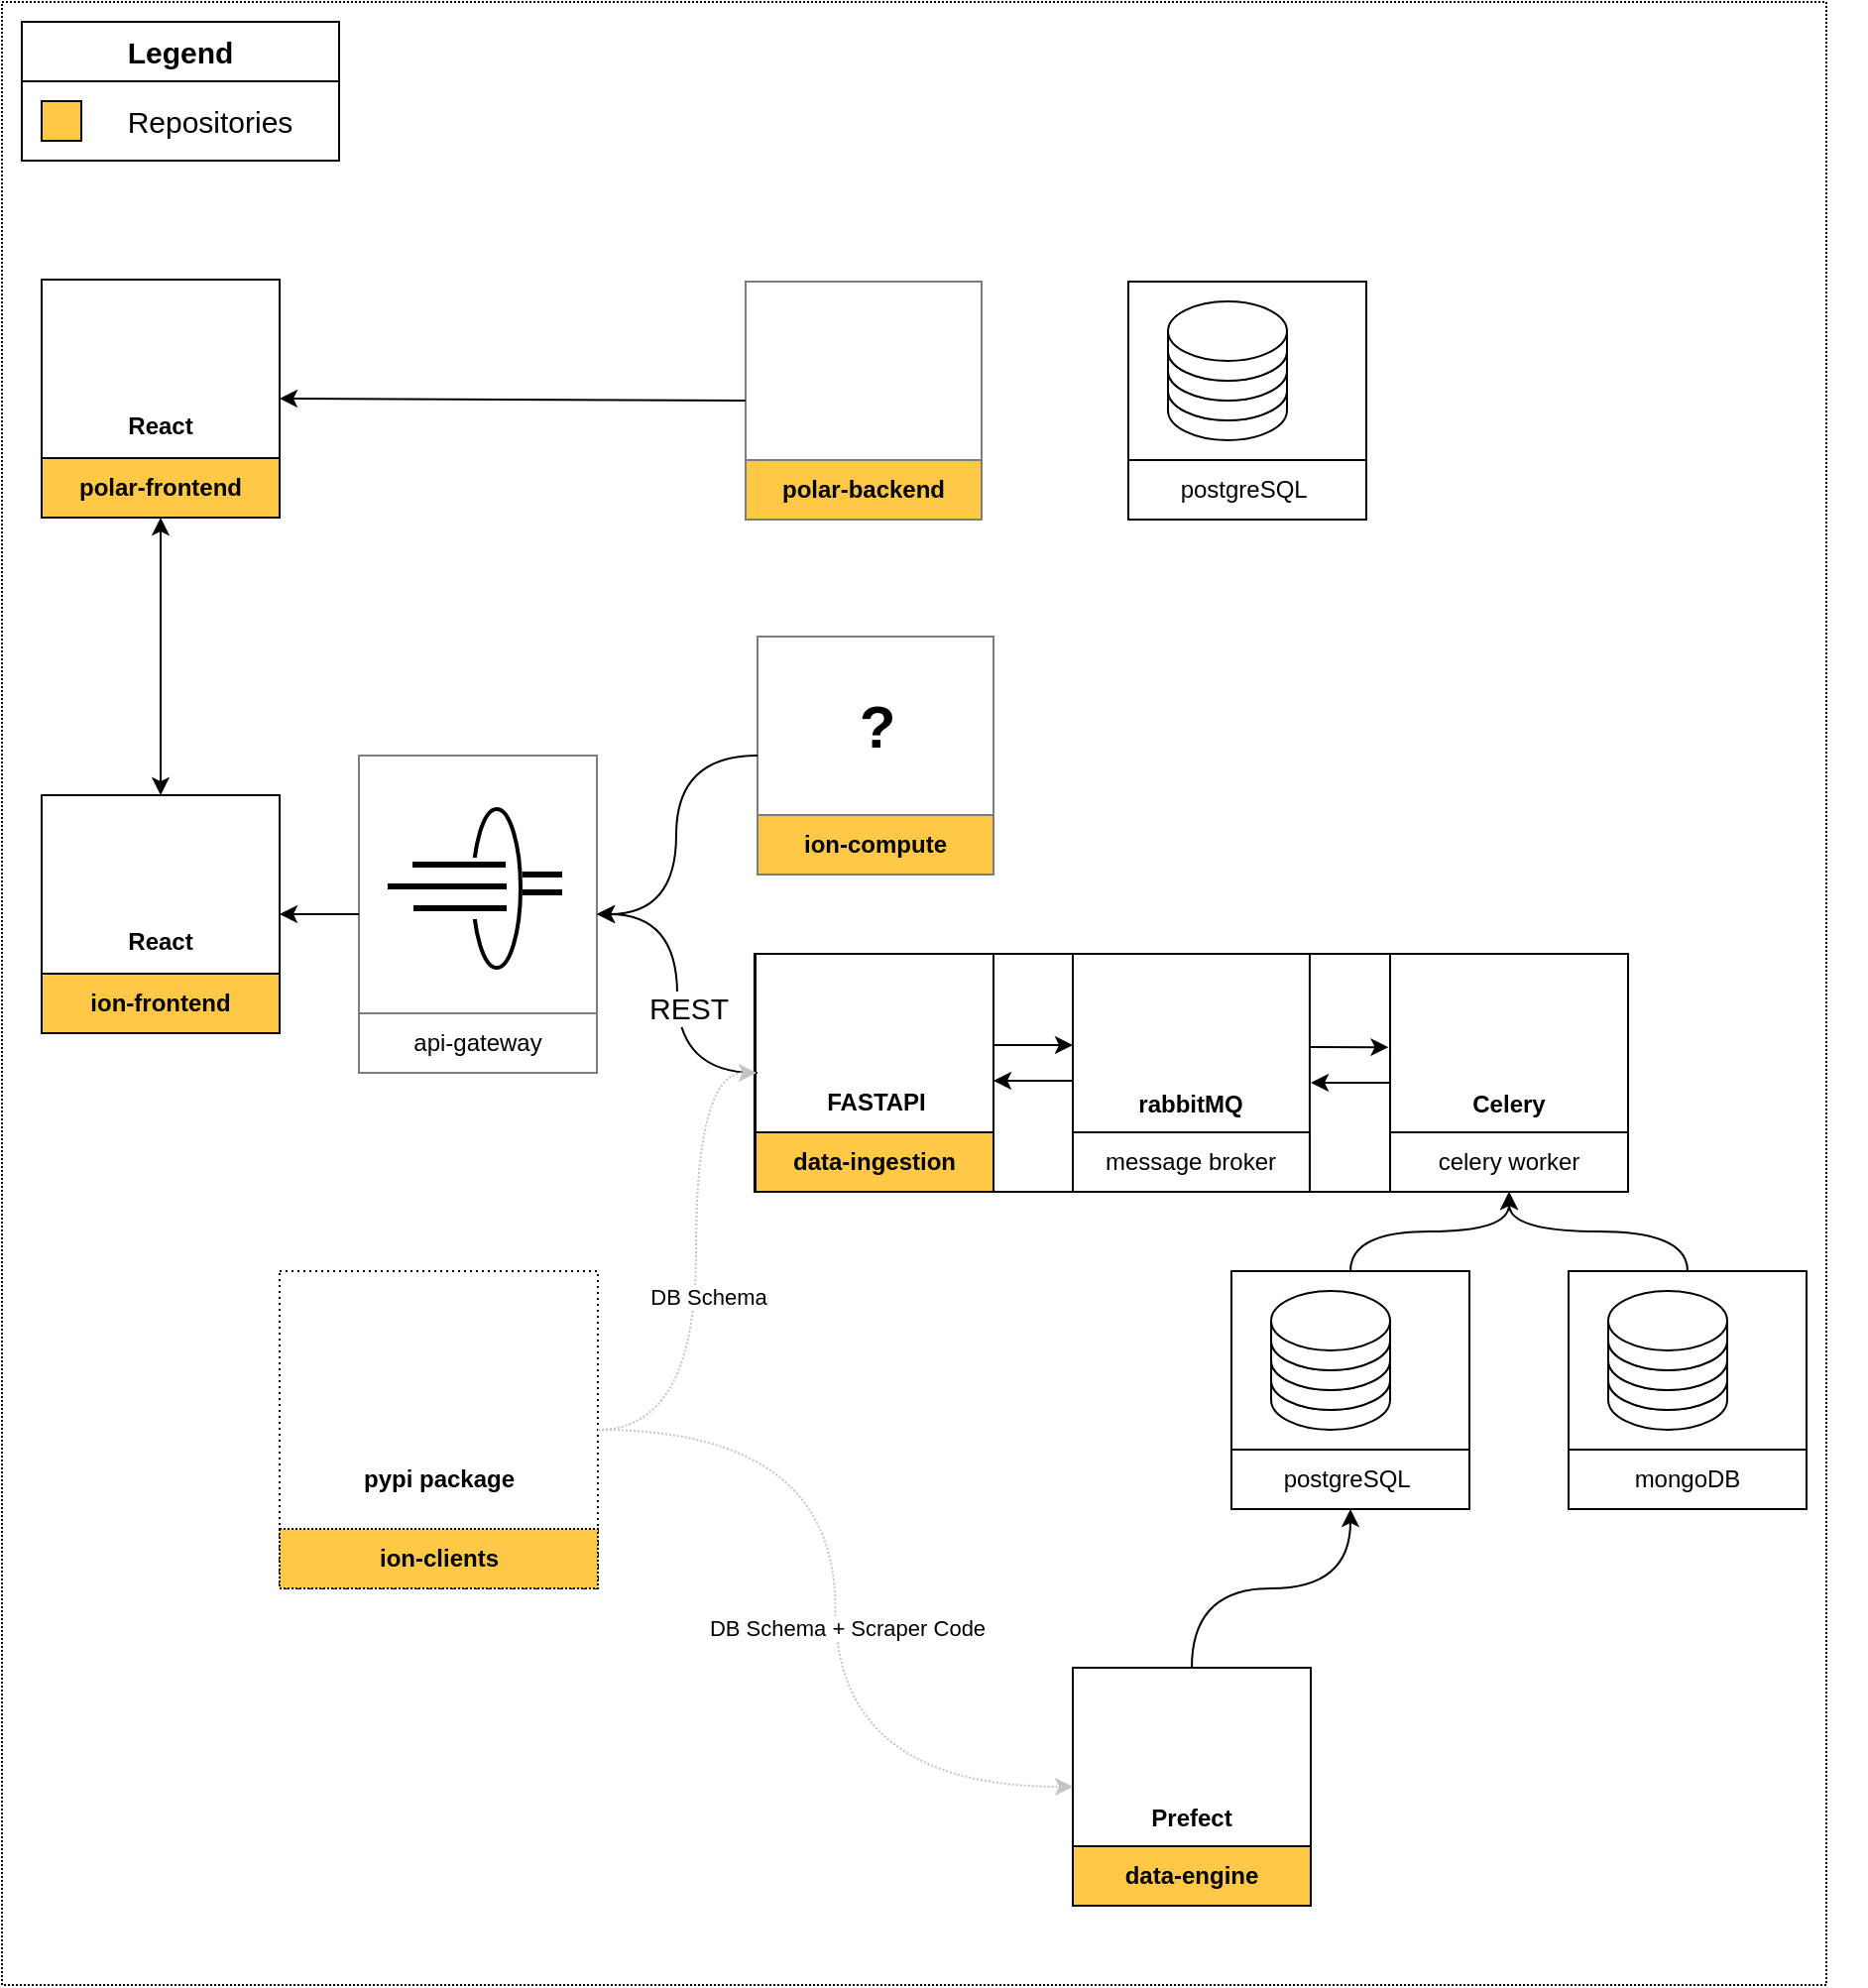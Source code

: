 <mxfile version="20.8.13" type="device"><diagram id="ExhYxQzAcuOy9JHTL2ED" name="Page-1"><mxGraphModel dx="-231" dy="404" grid="1" gridSize="10" guides="1" tooltips="1" connect="1" arrows="1" fold="1" page="1" pageScale="1" pageWidth="827" pageHeight="1169" math="0" shadow="0"><root><mxCell id="0"/><mxCell id="1" parent="0"/><mxCell id="a53ZNoNg1YWxC0AJf83k-31" value="" style="rounded=0;whiteSpace=wrap;html=1;dashed=1;dashPattern=1 1;strokeColor=#000000;fontSize=30;" vertex="1" parent="1"><mxGeometry x="940" y="40" width="920" height="1000" as="geometry"/></mxCell><mxCell id="QATVkv1uI5RGOfBetFXg-28" value="" style="group;fillColor=#CAAEF5;fontColor=#333333;strokeColor=#666666;" parent="1" vertex="1" connectable="0"><mxGeometry x="1480" y="520" width="280" height="120" as="geometry"/></mxCell><mxCell id="QATVkv1uI5RGOfBetFXg-54" value="" style="rounded=0;whiteSpace=wrap;html=1;strokeColor=#000000;fontSize=30;fillColor=#FFFFFF;" parent="QATVkv1uI5RGOfBetFXg-28" vertex="1"><mxGeometry x="-160.533" width="440.533" height="120" as="geometry"/></mxCell><mxCell id="QATVkv1uI5RGOfBetFXg-29" value="" style="whiteSpace=wrap;html=1;aspect=fixed;strokeColor=#000000;" parent="QATVkv1uI5RGOfBetFXg-28" vertex="1"><mxGeometry width="119.467" height="119.467" as="geometry"/></mxCell><mxCell id="QATVkv1uI5RGOfBetFXg-31" value="&lt;b&gt;rabbitMQ&lt;/b&gt;" style="text;html=1;strokeColor=none;fillColor=none;align=center;verticalAlign=middle;whiteSpace=wrap;rounded=0;" parent="QATVkv1uI5RGOfBetFXg-28" vertex="1"><mxGeometry y="61" width="119.467" height="30" as="geometry"/></mxCell><mxCell id="QATVkv1uI5RGOfBetFXg-32" value="message broker" style="rounded=0;whiteSpace=wrap;html=1;strokeColor=#000000;" parent="QATVkv1uI5RGOfBetFXg-28" vertex="1"><mxGeometry y="90" width="119.467" height="30" as="geometry"/></mxCell><mxCell id="QATVkv1uI5RGOfBetFXg-33" value="" style="shape=image;verticalLabelPosition=bottom;labelBackgroundColor=default;verticalAlign=top;aspect=fixed;imageAspect=0;image=https://cdn.thenewstack.io/media/2014/04/homepage-docker-logo.png;" parent="QATVkv1uI5RGOfBetFXg-28" vertex="1"><mxGeometry x="87.111" y="2" width="30.364" height="25.128" as="geometry"/></mxCell><mxCell id="QATVkv1uI5RGOfBetFXg-27" value="" style="shape=image;verticalLabelPosition=bottom;labelBackgroundColor=default;verticalAlign=top;aspect=fixed;imageAspect=0;image=https://cdn.freebiesupply.com/logos/large/2x/rabbitmq-logo-png-transparent.png;" parent="QATVkv1uI5RGOfBetFXg-28" vertex="1"><mxGeometry x="42.062" y="23.4" width="35.342" height="37.433" as="geometry"/></mxCell><mxCell id="QATVkv1uI5RGOfBetFXg-57" value="" style="endArrow=classic;html=1;rounded=0;strokeColor=#000000;fontSize=30;exitX=1.002;exitY=0.383;exitDx=0;exitDy=0;exitPerimeter=0;" parent="QATVkv1uI5RGOfBetFXg-28" edge="1"><mxGeometry width="50" height="50" relative="1" as="geometry"><mxPoint x="119.47" y="47.03" as="sourcePoint"/><mxPoint x="159.23" y="47.07" as="targetPoint"/></mxGeometry></mxCell><mxCell id="SVXWoCBxhuAYc9xkuDlU-18" value="" style="group" parent="1" vertex="1" connectable="0"><mxGeometry x="1480" y="880" width="120" height="120" as="geometry"/></mxCell><mxCell id="SVXWoCBxhuAYc9xkuDlU-14" value="" style="whiteSpace=wrap;html=1;aspect=fixed;strokeColor=#000000;" parent="SVXWoCBxhuAYc9xkuDlU-18" vertex="1"><mxGeometry width="120" height="120" as="geometry"/></mxCell><mxCell id="SVXWoCBxhuAYc9xkuDlU-1" value="" style="shape=image;verticalLabelPosition=bottom;labelBackgroundColor=default;verticalAlign=top;aspect=fixed;imageAspect=0;image=https://cdn.cookielaw.org/logos/06aed6f4-2a95-4ea3-830f-8a58d00e95f3/a5bbb6a9-9eda-4337-911d-748d3ba8de00/e6a6f399-c126-472d-8dcb-721200063fe9/prefect-logo-gradient-navy.png;clipPath=inset(0% 83.33% 0% 0%);" parent="SVXWoCBxhuAYc9xkuDlU-18" vertex="1"><mxGeometry x="44.44" y="14.09" width="31.11" height="47.91" as="geometry"/></mxCell><mxCell id="SVXWoCBxhuAYc9xkuDlU-16" value="&lt;b&gt;Prefect&lt;/b&gt;" style="text;html=1;strokeColor=none;fillColor=none;align=center;verticalAlign=middle;whiteSpace=wrap;rounded=0;" parent="SVXWoCBxhuAYc9xkuDlU-18" vertex="1"><mxGeometry y="61" width="120" height="30" as="geometry"/></mxCell><mxCell id="SVXWoCBxhuAYc9xkuDlU-17" value="&lt;b&gt;data-engine&lt;/b&gt;" style="rounded=0;whiteSpace=wrap;html=1;strokeColor=#000000;fillColor=#FFC847;" parent="SVXWoCBxhuAYc9xkuDlU-18" vertex="1"><mxGeometry y="90" width="120" height="30" as="geometry"/></mxCell><mxCell id="SVXWoCBxhuAYc9xkuDlU-67" value="" style="shape=image;verticalLabelPosition=bottom;labelBackgroundColor=default;verticalAlign=top;aspect=fixed;imageAspect=0;image=https://cdn.thenewstack.io/media/2014/04/homepage-docker-logo.png;" parent="SVXWoCBxhuAYc9xkuDlU-18" vertex="1"><mxGeometry x="87.5" y="2" width="30.5" height="25.24" as="geometry"/></mxCell><mxCell id="eRYRirckqmiSLzwmpK29-10" value="" style="shape=image;verticalLabelPosition=bottom;labelBackgroundColor=default;verticalAlign=top;aspect=fixed;imageAspect=0;image=https://cdn3.iconfinder.com/data/icons/logos-and-brands-adobe/512/267_Python-512.png;" parent="SVXWoCBxhuAYc9xkuDlU-18" vertex="1"><mxGeometry x="3" y="3" width="30" height="30" as="geometry"/></mxCell><mxCell id="SVXWoCBxhuAYc9xkuDlU-24" value="" style="group" parent="1" vertex="1" connectable="0"><mxGeometry x="960" y="440" width="120" height="120" as="geometry"/></mxCell><mxCell id="SVXWoCBxhuAYc9xkuDlU-20" value="" style="whiteSpace=wrap;html=1;aspect=fixed;strokeColor=#000000;container=0;" parent="SVXWoCBxhuAYc9xkuDlU-24" vertex="1"><mxGeometry width="120" height="120" as="geometry"/></mxCell><mxCell id="SVXWoCBxhuAYc9xkuDlU-22" value="&lt;b&gt;React&lt;/b&gt;" style="text;html=1;strokeColor=none;fillColor=none;align=center;verticalAlign=middle;whiteSpace=wrap;rounded=0;container=0;" parent="SVXWoCBxhuAYc9xkuDlU-24" vertex="1"><mxGeometry y="59" width="120" height="30" as="geometry"/></mxCell><mxCell id="SVXWoCBxhuAYc9xkuDlU-23" value="&lt;b&gt;ion-frontend&lt;/b&gt;" style="rounded=0;whiteSpace=wrap;html=1;strokeColor=#000000;container=0;fillColor=#FFC847;" parent="SVXWoCBxhuAYc9xkuDlU-24" vertex="1"><mxGeometry y="90" width="120" height="30" as="geometry"/></mxCell><mxCell id="hdRkNQ8Wkv3Grxnh5tuh-3" value="" style="shape=image;verticalLabelPosition=bottom;labelBackgroundColor=default;verticalAlign=top;aspect=fixed;imageAspect=0;image=https://upload.wikimedia.org/wikipedia/commons/thumb/a/a7/React-icon.svg/2300px-React-icon.svg.png;container=0;" parent="SVXWoCBxhuAYc9xkuDlU-24" vertex="1"><mxGeometry x="33" y="17" width="53.02" height="46.08" as="geometry"/></mxCell><mxCell id="SVXWoCBxhuAYc9xkuDlU-60" value="" style="shape=image;verticalLabelPosition=bottom;labelBackgroundColor=default;verticalAlign=top;aspect=fixed;imageAspect=0;image=https://cdn.thenewstack.io/media/2014/04/homepage-docker-logo.png;" parent="SVXWoCBxhuAYc9xkuDlU-24" vertex="1"><mxGeometry x="86.5" y="3" width="30.5" height="25.24" as="geometry"/></mxCell><mxCell id="eRYRirckqmiSLzwmpK29-11" value="" style="shape=image;verticalLabelPosition=bottom;labelBackgroundColor=default;verticalAlign=top;aspect=fixed;imageAspect=0;image=https://cdn-icons-png.flaticon.com/512/5968/5968381.png;" parent="SVXWoCBxhuAYc9xkuDlU-24" vertex="1"><mxGeometry x="3" y="3" width="26.38" height="26.38" as="geometry"/></mxCell><mxCell id="SVXWoCBxhuAYc9xkuDlU-31" value="" style="group;fontStyle=1" parent="1" vertex="1" connectable="0"><mxGeometry x="1321" y="520" width="559" height="390" as="geometry"/></mxCell><mxCell id="QATVkv1uI5RGOfBetFXg-55" value="" style="whiteSpace=wrap;html=1;aspect=fixed;strokeColor=#000000;fontSize=30;fillColor=#FFFFFF;" parent="SVXWoCBxhuAYc9xkuDlU-31" vertex="1"><mxGeometry x="-1" width="120" height="120" as="geometry"/></mxCell><mxCell id="SVXWoCBxhuAYc9xkuDlU-28" value="&lt;b&gt;FASTAPI&lt;/b&gt;" style="text;html=1;strokeColor=none;fillColor=none;align=center;verticalAlign=middle;whiteSpace=wrap;rounded=0;container=0;" parent="SVXWoCBxhuAYc9xkuDlU-31" vertex="1"><mxGeometry y="60" width="120" height="30" as="geometry"/></mxCell><mxCell id="SVXWoCBxhuAYc9xkuDlU-29" value="&lt;b&gt;data-ingestion&lt;/b&gt;" style="rounded=0;whiteSpace=wrap;html=1;strokeColor=#000000;container=0;fillColor=#FFC847;" parent="SVXWoCBxhuAYc9xkuDlU-31" vertex="1"><mxGeometry x="-1" y="90" width="120" height="30" as="geometry"/></mxCell><mxCell id="SVXWoCBxhuAYc9xkuDlU-25" value="" style="shape=image;verticalLabelPosition=bottom;labelBackgroundColor=default;verticalAlign=top;aspect=fixed;imageAspect=0;image=https://pbs.twimg.com/profile_images/1417542931209199621/fWMEIB5j_400x400.jpg;" parent="SVXWoCBxhuAYc9xkuDlU-31" vertex="1"><mxGeometry x="35" y="10" width="50" height="50" as="geometry"/></mxCell><mxCell id="SVXWoCBxhuAYc9xkuDlU-68" value="" style="shape=image;verticalLabelPosition=bottom;labelBackgroundColor=default;verticalAlign=top;aspect=fixed;imageAspect=0;image=https://cdn.thenewstack.io/media/2014/04/homepage-docker-logo.png;" parent="SVXWoCBxhuAYc9xkuDlU-31" vertex="1"><mxGeometry x="86.5" y="3" width="30.5" height="25.24" as="geometry"/></mxCell><mxCell id="QATVkv1uI5RGOfBetFXg-59" value="" style="endArrow=classic;html=1;rounded=0;strokeColor=#000000;fontSize=30;exitX=1.002;exitY=0.383;exitDx=0;exitDy=0;exitPerimeter=0;" parent="SVXWoCBxhuAYc9xkuDlU-31" edge="1"><mxGeometry width="50" height="50" relative="1" as="geometry"><mxPoint x="158.76" y="64.04" as="sourcePoint"/><mxPoint x="119.0" y="64.0" as="targetPoint"/></mxGeometry></mxCell><mxCell id="QATVkv1uI5RGOfBetFXg-60" value="" style="endArrow=classic;html=1;rounded=0;strokeColor=#000000;fontSize=30;exitX=1.002;exitY=0.383;exitDx=0;exitDy=0;exitPerimeter=0;" parent="SVXWoCBxhuAYc9xkuDlU-31" edge="1"><mxGeometry width="50" height="50" relative="1" as="geometry"><mxPoint x="318.76" y="65.04" as="sourcePoint"/><mxPoint x="279.0" y="65.0" as="targetPoint"/></mxGeometry></mxCell><mxCell id="SVXWoCBxhuAYc9xkuDlU-13" value="" style="group" parent="SVXWoCBxhuAYc9xkuDlU-31" vertex="1" connectable="0"><mxGeometry x="239" y="160" width="120" height="120" as="geometry"/></mxCell><mxCell id="SVXWoCBxhuAYc9xkuDlU-5" value="" style="whiteSpace=wrap;html=1;aspect=fixed;strokeColor=#000000;" parent="SVXWoCBxhuAYc9xkuDlU-13" vertex="1"><mxGeometry width="120" height="120" as="geometry"/></mxCell><mxCell id="SVXWoCBxhuAYc9xkuDlU-12" value="" style="rounded=0;whiteSpace=wrap;html=1;strokeColor=#000000;" parent="SVXWoCBxhuAYc9xkuDlU-13" vertex="1"><mxGeometry width="120" height="90" as="geometry"/></mxCell><mxCell id="SVXWoCBxhuAYc9xkuDlU-8" value="" style="shape=cylinder3;whiteSpace=wrap;html=1;boundedLbl=1;backgroundOutline=1;size=15;" parent="SVXWoCBxhuAYc9xkuDlU-13" vertex="1"><mxGeometry x="20" y="40" width="60" height="40" as="geometry"/></mxCell><mxCell id="SVXWoCBxhuAYc9xkuDlU-7" value="" style="shape=cylinder3;whiteSpace=wrap;html=1;boundedLbl=1;backgroundOutline=1;size=15;" parent="SVXWoCBxhuAYc9xkuDlU-13" vertex="1"><mxGeometry x="20" y="30" width="60" height="40" as="geometry"/></mxCell><mxCell id="SVXWoCBxhuAYc9xkuDlU-6" value="" style="shape=cylinder3;whiteSpace=wrap;html=1;boundedLbl=1;backgroundOutline=1;size=15;" parent="SVXWoCBxhuAYc9xkuDlU-13" vertex="1"><mxGeometry x="20" y="20" width="60" height="40" as="geometry"/></mxCell><mxCell id="vQ2DJIrth9r0bhbWksOf-6" value="" style="shape=cylinder3;whiteSpace=wrap;html=1;boundedLbl=1;backgroundOutline=1;size=15;" parent="SVXWoCBxhuAYc9xkuDlU-13" vertex="1"><mxGeometry x="20" y="10" width="60" height="40" as="geometry"/></mxCell><mxCell id="SVXWoCBxhuAYc9xkuDlU-3" value="" style="shape=image;verticalLabelPosition=bottom;labelBackgroundColor=default;verticalAlign=top;aspect=fixed;imageAspect=0;image=https://upload.wikimedia.org/wikipedia/commons/2/29/Postgresql_elephant.svg;" parent="SVXWoCBxhuAYc9xkuDlU-13" vertex="1"><mxGeometry x="56.5" y="35" width="48.46" height="50" as="geometry"/></mxCell><mxCell id="SVXWoCBxhuAYc9xkuDlU-10" value="&lt;span style=&quot;font-weight: normal;&quot;&gt;postgreSQL&amp;nbsp;&lt;/span&gt;" style="text;html=1;strokeColor=none;fillColor=none;align=center;verticalAlign=middle;whiteSpace=wrap;rounded=0;fontStyle=1" parent="SVXWoCBxhuAYc9xkuDlU-13" vertex="1"><mxGeometry y="90" width="120" height="30" as="geometry"/></mxCell><mxCell id="SVXWoCBxhuAYc9xkuDlU-69" value="" style="shape=image;verticalLabelPosition=bottom;labelBackgroundColor=default;verticalAlign=top;aspect=fixed;imageAspect=0;image=https://cdn.thenewstack.io/media/2014/04/homepage-docker-logo.png;" parent="SVXWoCBxhuAYc9xkuDlU-13" vertex="1"><mxGeometry x="86.5" y="3" width="30.5" height="25.24" as="geometry"/></mxCell><mxCell id="SVXWoCBxhuAYc9xkuDlU-77" value="" style="group;fontStyle=1" parent="SVXWoCBxhuAYc9xkuDlU-31" vertex="1" connectable="0"><mxGeometry x="409" y="160" width="120" height="120" as="geometry"/></mxCell><mxCell id="SVXWoCBxhuAYc9xkuDlU-78" value="" style="whiteSpace=wrap;html=1;aspect=fixed;strokeColor=#000000;" parent="SVXWoCBxhuAYc9xkuDlU-77" vertex="1"><mxGeometry width="120" height="120" as="geometry"/></mxCell><mxCell id="SVXWoCBxhuAYc9xkuDlU-79" value="" style="rounded=0;whiteSpace=wrap;html=1;strokeColor=#000000;" parent="SVXWoCBxhuAYc9xkuDlU-77" vertex="1"><mxGeometry width="120" height="90" as="geometry"/></mxCell><mxCell id="SVXWoCBxhuAYc9xkuDlU-80" value="" style="shape=cylinder3;whiteSpace=wrap;html=1;boundedLbl=1;backgroundOutline=1;size=15;" parent="SVXWoCBxhuAYc9xkuDlU-77" vertex="1"><mxGeometry x="20" y="40" width="60" height="40" as="geometry"/></mxCell><mxCell id="SVXWoCBxhuAYc9xkuDlU-81" value="" style="shape=cylinder3;whiteSpace=wrap;html=1;boundedLbl=1;backgroundOutline=1;size=15;" parent="SVXWoCBxhuAYc9xkuDlU-77" vertex="1"><mxGeometry x="20" y="30" width="60" height="40" as="geometry"/></mxCell><mxCell id="SVXWoCBxhuAYc9xkuDlU-82" value="" style="shape=cylinder3;whiteSpace=wrap;html=1;boundedLbl=1;backgroundOutline=1;size=15;" parent="SVXWoCBxhuAYc9xkuDlU-77" vertex="1"><mxGeometry x="20" y="20" width="60" height="40" as="geometry"/></mxCell><mxCell id="SVXWoCBxhuAYc9xkuDlU-83" value="" style="shape=cylinder3;whiteSpace=wrap;html=1;boundedLbl=1;backgroundOutline=1;size=15;" parent="SVXWoCBxhuAYc9xkuDlU-77" vertex="1"><mxGeometry x="20" y="10" width="60" height="40" as="geometry"/></mxCell><mxCell id="SVXWoCBxhuAYc9xkuDlU-85" value="&lt;span style=&quot;font-weight: normal;&quot;&gt;mongoDB&lt;/span&gt;" style="text;html=1;strokeColor=none;fillColor=none;align=center;verticalAlign=middle;whiteSpace=wrap;rounded=0;fontStyle=1" parent="SVXWoCBxhuAYc9xkuDlU-77" vertex="1"><mxGeometry y="90" width="120" height="30" as="geometry"/></mxCell><mxCell id="SVXWoCBxhuAYc9xkuDlU-86" value="" style="shape=image;verticalLabelPosition=bottom;labelBackgroundColor=default;verticalAlign=top;aspect=fixed;imageAspect=0;image=https://cdn.thenewstack.io/media/2014/04/homepage-docker-logo.png;" parent="SVXWoCBxhuAYc9xkuDlU-77" vertex="1"><mxGeometry x="86.5" y="3" width="30.5" height="25.24" as="geometry"/></mxCell><mxCell id="SVXWoCBxhuAYc9xkuDlU-87" value="" style="shape=image;verticalLabelPosition=bottom;labelBackgroundColor=default;verticalAlign=top;aspect=fixed;imageAspect=0;image=https://miro.medium.com/max/512/1*doAg1_fMQKWFoub-6gwUiQ.png;clipPath=inset(0.33% 33.33% 22.33% 33.33%);" parent="SVXWoCBxhuAYc9xkuDlU-77" vertex="1"><mxGeometry x="69" y="28.24" width="25.86" height="60" as="geometry"/></mxCell><mxCell id="eRYRirckqmiSLzwmpK29-2" value="" style="shape=image;verticalLabelPosition=bottom;labelBackgroundColor=default;verticalAlign=top;aspect=fixed;imageAspect=0;image=https://cdn3.iconfinder.com/data/icons/logos-and-brands-adobe/512/267_Python-512.png;" parent="SVXWoCBxhuAYc9xkuDlU-31" vertex="1"><mxGeometry x="2" y="3" width="30" height="30" as="geometry"/></mxCell><mxCell id="a53ZNoNg1YWxC0AJf83k-15" value="" style="group" vertex="1" connectable="0" parent="SVXWoCBxhuAYc9xkuDlU-31"><mxGeometry x="187" y="-339" width="120" height="120" as="geometry"/></mxCell><mxCell id="a53ZNoNg1YWxC0AJf83k-16" value="" style="whiteSpace=wrap;html=1;aspect=fixed;strokeColor=#000000;" vertex="1" parent="a53ZNoNg1YWxC0AJf83k-15"><mxGeometry width="120" height="120" as="geometry"/></mxCell><mxCell id="a53ZNoNg1YWxC0AJf83k-17" value="" style="rounded=0;whiteSpace=wrap;html=1;strokeColor=#000000;" vertex="1" parent="a53ZNoNg1YWxC0AJf83k-15"><mxGeometry width="120" height="90" as="geometry"/></mxCell><mxCell id="a53ZNoNg1YWxC0AJf83k-18" value="" style="shape=cylinder3;whiteSpace=wrap;html=1;boundedLbl=1;backgroundOutline=1;size=15;" vertex="1" parent="a53ZNoNg1YWxC0AJf83k-15"><mxGeometry x="20" y="40" width="60" height="40" as="geometry"/></mxCell><mxCell id="a53ZNoNg1YWxC0AJf83k-19" value="" style="shape=cylinder3;whiteSpace=wrap;html=1;boundedLbl=1;backgroundOutline=1;size=15;" vertex="1" parent="a53ZNoNg1YWxC0AJf83k-15"><mxGeometry x="20" y="30" width="60" height="40" as="geometry"/></mxCell><mxCell id="a53ZNoNg1YWxC0AJf83k-20" value="" style="shape=cylinder3;whiteSpace=wrap;html=1;boundedLbl=1;backgroundOutline=1;size=15;" vertex="1" parent="a53ZNoNg1YWxC0AJf83k-15"><mxGeometry x="20" y="20" width="60" height="40" as="geometry"/></mxCell><mxCell id="a53ZNoNg1YWxC0AJf83k-21" value="" style="shape=cylinder3;whiteSpace=wrap;html=1;boundedLbl=1;backgroundOutline=1;size=15;" vertex="1" parent="a53ZNoNg1YWxC0AJf83k-15"><mxGeometry x="20" y="10" width="60" height="40" as="geometry"/></mxCell><mxCell id="a53ZNoNg1YWxC0AJf83k-22" value="" style="shape=image;verticalLabelPosition=bottom;labelBackgroundColor=default;verticalAlign=top;aspect=fixed;imageAspect=0;image=https://upload.wikimedia.org/wikipedia/commons/2/29/Postgresql_elephant.svg;" vertex="1" parent="a53ZNoNg1YWxC0AJf83k-15"><mxGeometry x="56.5" y="35" width="48.46" height="50" as="geometry"/></mxCell><mxCell id="a53ZNoNg1YWxC0AJf83k-23" value="&lt;span style=&quot;font-weight: normal;&quot;&gt;postgreSQL&amp;nbsp;&lt;/span&gt;" style="text;html=1;strokeColor=none;fillColor=none;align=center;verticalAlign=middle;whiteSpace=wrap;rounded=0;fontStyle=1" vertex="1" parent="a53ZNoNg1YWxC0AJf83k-15"><mxGeometry y="90" width="120" height="30" as="geometry"/></mxCell><mxCell id="a53ZNoNg1YWxC0AJf83k-24" value="" style="shape=image;verticalLabelPosition=bottom;labelBackgroundColor=default;verticalAlign=top;aspect=fixed;imageAspect=0;image=https://cdn.thenewstack.io/media/2014/04/homepage-docker-logo.png;" vertex="1" parent="a53ZNoNg1YWxC0AJf83k-15"><mxGeometry x="86.5" y="3" width="30.5" height="25.24" as="geometry"/></mxCell><mxCell id="SVXWoCBxhuAYc9xkuDlU-50" value="" style="group;fontStyle=1" parent="1" vertex="1" connectable="0"><mxGeometry x="1120" y="420" width="120" height="160" as="geometry"/></mxCell><mxCell id="SVXWoCBxhuAYc9xkuDlU-38" value="" style="rounded=0;whiteSpace=wrap;html=1;strokeColor=#7D7D7D;" parent="SVXWoCBxhuAYc9xkuDlU-50" vertex="1"><mxGeometry width="120" height="160" as="geometry"/></mxCell><mxCell id="SVXWoCBxhuAYc9xkuDlU-47" value="" style="group" parent="SVXWoCBxhuAYc9xkuDlU-50" vertex="1" connectable="0"><mxGeometry x="14.5" y="27" width="88" height="80" as="geometry"/></mxCell><mxCell id="SVXWoCBxhuAYc9xkuDlU-39" value="" style="ellipse;whiteSpace=wrap;html=1;strokeColor=#000000;strokeWidth=2;" parent="SVXWoCBxhuAYc9xkuDlU-47" vertex="1"><mxGeometry x="43" width="24" height="80" as="geometry"/></mxCell><mxCell id="SVXWoCBxhuAYc9xkuDlU-41" value="" style="rounded=0;whiteSpace=wrap;html=1;strokeColor=#FFFFFF;" parent="SVXWoCBxhuAYc9xkuDlU-47" vertex="1"><mxGeometry x="41" y="25" width="10" height="30" as="geometry"/></mxCell><mxCell id="SVXWoCBxhuAYc9xkuDlU-42" value="" style="endArrow=none;html=1;strokeWidth=3;curved=1;" parent="SVXWoCBxhuAYc9xkuDlU-47" edge="1"><mxGeometry width="50" height="50" relative="1" as="geometry"><mxPoint x="12.5" y="28" as="sourcePoint"/><mxPoint x="59.5" y="28" as="targetPoint"/></mxGeometry></mxCell><mxCell id="SVXWoCBxhuAYc9xkuDlU-43" value="" style="endArrow=none;html=1;strokeWidth=3;curved=1;" parent="SVXWoCBxhuAYc9xkuDlU-47" edge="1"><mxGeometry width="50" height="50" relative="1" as="geometry"><mxPoint y="39" as="sourcePoint"/><mxPoint x="60" y="39" as="targetPoint"/></mxGeometry></mxCell><mxCell id="SVXWoCBxhuAYc9xkuDlU-44" value="" style="endArrow=none;html=1;strokeWidth=3;curved=1;" parent="SVXWoCBxhuAYc9xkuDlU-47" edge="1"><mxGeometry width="50" height="50" relative="1" as="geometry"><mxPoint x="13" y="50" as="sourcePoint"/><mxPoint x="60" y="50" as="targetPoint"/></mxGeometry></mxCell><mxCell id="SVXWoCBxhuAYc9xkuDlU-45" value="" style="endArrow=none;html=1;strokeWidth=3;curved=1;" parent="SVXWoCBxhuAYc9xkuDlU-47" edge="1"><mxGeometry width="50" height="50" relative="1" as="geometry"><mxPoint x="68" y="33" as="sourcePoint"/><mxPoint x="88" y="33" as="targetPoint"/></mxGeometry></mxCell><mxCell id="SVXWoCBxhuAYc9xkuDlU-46" value="" style="endArrow=none;html=1;strokeWidth=3;curved=1;" parent="SVXWoCBxhuAYc9xkuDlU-47" edge="1"><mxGeometry width="50" height="50" relative="1" as="geometry"><mxPoint x="68" y="42" as="sourcePoint"/><mxPoint x="88" y="42" as="targetPoint"/></mxGeometry></mxCell><mxCell id="SVXWoCBxhuAYc9xkuDlU-48" value="&lt;span style=&quot;font-weight: normal;&quot;&gt;api-gateway&lt;/span&gt;" style="rounded=0;whiteSpace=wrap;html=1;strokeColor=#7D7D7D;strokeWidth=1;fontStyle=1" parent="SVXWoCBxhuAYc9xkuDlU-50" vertex="1"><mxGeometry y="130" width="120" height="30" as="geometry"/></mxCell><mxCell id="SVXWoCBxhuAYc9xkuDlU-52" value="" style="endArrow=classic;html=1;strokeWidth=1;curved=1;entryX=1;entryY=0.5;entryDx=0;entryDy=0;exitX=0;exitY=0.5;exitDx=0;exitDy=0;" parent="1" source="SVXWoCBxhuAYc9xkuDlU-38" target="SVXWoCBxhuAYc9xkuDlU-20" edge="1"><mxGeometry width="50" height="50" relative="1" as="geometry"><mxPoint x="1200" y="430" as="sourcePoint"/><mxPoint x="1250" y="380" as="targetPoint"/></mxGeometry></mxCell><mxCell id="SVXWoCBxhuAYc9xkuDlU-53" style="edgeStyle=orthogonalEdgeStyle;curved=1;orthogonalLoop=1;jettySize=auto;html=1;entryX=1;entryY=0.5;entryDx=0;entryDy=0;strokeWidth=1;" parent="1" target="SVXWoCBxhuAYc9xkuDlU-38" edge="1"><mxGeometry relative="1" as="geometry"><mxPoint x="1321.0" y="580.0" as="sourcePoint"/></mxGeometry></mxCell><mxCell id="QATVkv1uI5RGOfBetFXg-72" value="REST" style="edgeLabel;html=1;align=center;verticalAlign=middle;resizable=0;points=[];fontSize=15;" parent="SVXWoCBxhuAYc9xkuDlU-53" vertex="1" connectable="0"><mxGeometry x="-0.315" y="-5" relative="1" as="geometry"><mxPoint y="-19" as="offset"/></mxGeometry></mxCell><mxCell id="SVXWoCBxhuAYc9xkuDlU-75" style="edgeStyle=orthogonalEdgeStyle;curved=1;orthogonalLoop=1;jettySize=auto;html=1;entryX=0.5;entryY=1;entryDx=0;entryDy=0;strokeWidth=1;exitX=0.5;exitY=0;exitDx=0;exitDy=0;" parent="1" source="SVXWoCBxhuAYc9xkuDlU-14" target="SVXWoCBxhuAYc9xkuDlU-10" edge="1"><mxGeometry relative="1" as="geometry"/></mxCell><mxCell id="SVXWoCBxhuAYc9xkuDlU-76" style="edgeStyle=orthogonalEdgeStyle;curved=1;orthogonalLoop=1;jettySize=auto;html=1;strokeWidth=1;entryX=0.5;entryY=1;entryDx=0;entryDy=0;exitX=0.5;exitY=0;exitDx=0;exitDy=0;" parent="1" source="SVXWoCBxhuAYc9xkuDlU-12" target="QATVkv1uI5RGOfBetFXg-52" edge="1"><mxGeometry relative="1" as="geometry"/></mxCell><mxCell id="SVXWoCBxhuAYc9xkuDlU-88" style="edgeStyle=orthogonalEdgeStyle;curved=1;orthogonalLoop=1;jettySize=auto;html=1;strokeWidth=1;exitX=0.5;exitY=0;exitDx=0;exitDy=0;" parent="1" source="SVXWoCBxhuAYc9xkuDlU-79" target="QATVkv1uI5RGOfBetFXg-52" edge="1"><mxGeometry relative="1" as="geometry"/></mxCell><mxCell id="SVXWoCBxhuAYc9xkuDlU-89" value="" style="group" parent="1" vertex="1" connectable="0"><mxGeometry x="1321" y="360" width="119" height="120" as="geometry"/></mxCell><mxCell id="vQ2DJIrth9r0bhbWksOf-18" value="" style="rounded=0;whiteSpace=wrap;html=1;fontStyle=1;strokeColor=#7D7D7D;" parent="SVXWoCBxhuAYc9xkuDlU-89" vertex="1"><mxGeometry width="119" height="120" as="geometry"/></mxCell><mxCell id="SVXWoCBxhuAYc9xkuDlU-55" value="ion-compute" style="rounded=0;whiteSpace=wrap;html=1;fontStyle=1;strokeColor=#7D7D7D;fillColor=#FFC847;" parent="SVXWoCBxhuAYc9xkuDlU-89" vertex="1"><mxGeometry y="90" width="119" height="30" as="geometry"/></mxCell><mxCell id="QATVkv1uI5RGOfBetFXg-15" value="&lt;b&gt;&lt;font style=&quot;font-size: 30px;&quot;&gt;?&lt;/font&gt;&lt;/b&gt;" style="text;html=1;strokeColor=none;fillColor=none;align=center;verticalAlign=middle;whiteSpace=wrap;rounded=0;dashed=1;dashPattern=1 1;" parent="SVXWoCBxhuAYc9xkuDlU-89" vertex="1"><mxGeometry x="29.5" y="30" width="60.5" height="30" as="geometry"/></mxCell><mxCell id="eRYRirckqmiSLzwmpK29-12" value="" style="shape=image;verticalLabelPosition=bottom;labelBackgroundColor=default;verticalAlign=top;aspect=fixed;imageAspect=0;image=https://upload.wikimedia.org/wikipedia/commons/thumb/d/d5/Rust_programming_language_black_logo.svg/1200px-Rust_programming_language_black_logo.svg.png;" parent="SVXWoCBxhuAYc9xkuDlU-89" vertex="1"><mxGeometry x="4.5" y="4" width="29" height="29" as="geometry"/></mxCell><mxCell id="QATVkv1uI5RGOfBetFXg-5" value="" style="group" parent="1" vertex="1" connectable="0"><mxGeometry x="1080" y="680" width="160.5" height="160" as="geometry"/></mxCell><mxCell id="vQ2DJIrth9r0bhbWksOf-9" value="" style="rounded=0;whiteSpace=wrap;html=1;dashed=1;dashPattern=1 2;" parent="QATVkv1uI5RGOfBetFXg-5" vertex="1"><mxGeometry width="160.5" height="160" as="geometry"/></mxCell><mxCell id="QATVkv1uI5RGOfBetFXg-2" value="" style="shape=image;verticalLabelPosition=bottom;labelBackgroundColor=default;verticalAlign=top;aspect=fixed;imageAspect=0;image=https://tl360.b-cdn.net/wp-content/uploads/2022/11/PyPI-Packages-696x365.jpg;clipPath=inset(18.15% 33.33% 18.15% 33.33%);" parent="QATVkv1uI5RGOfBetFXg-5" vertex="1"><mxGeometry x="45.25" y="20" width="70" height="70" as="geometry"/></mxCell><mxCell id="QATVkv1uI5RGOfBetFXg-3" value="ion-clients" style="rounded=0;whiteSpace=wrap;html=1;fontStyle=1;dashed=1;dashPattern=1 1;fillColor=#FFC847;" parent="QATVkv1uI5RGOfBetFXg-5" vertex="1"><mxGeometry y="130" width="160.5" height="30" as="geometry"/></mxCell><mxCell id="QATVkv1uI5RGOfBetFXg-4" value="pypi package" style="text;html=1;strokeColor=none;fillColor=none;align=center;verticalAlign=middle;whiteSpace=wrap;rounded=0;fontStyle=1" parent="QATVkv1uI5RGOfBetFXg-5" vertex="1"><mxGeometry y="90" width="160.5" height="30" as="geometry"/></mxCell><mxCell id="eRYRirckqmiSLzwmpK29-3" value="" style="shape=image;verticalLabelPosition=bottom;labelBackgroundColor=default;verticalAlign=top;aspect=fixed;imageAspect=0;image=https://cdn3.iconfinder.com/data/icons/logos-and-brands-adobe/512/267_Python-512.png;" parent="QATVkv1uI5RGOfBetFXg-5" vertex="1"><mxGeometry x="3" y="2" width="30" height="30" as="geometry"/></mxCell><mxCell id="QATVkv1uI5RGOfBetFXg-7" style="edgeStyle=orthogonalEdgeStyle;curved=1;orthogonalLoop=1;jettySize=auto;html=1;strokeWidth=1;exitX=1;exitY=0.5;exitDx=0;exitDy=0;entryX=0;entryY=0.5;entryDx=0;entryDy=0;dashed=1;dashPattern=1 1;strokeColor=#C4C4C4;" parent="1" source="vQ2DJIrth9r0bhbWksOf-9" target="SVXWoCBxhuAYc9xkuDlU-14" edge="1"><mxGeometry relative="1" as="geometry"><mxPoint x="1310.038" y="730.0" as="sourcePoint"/><mxPoint x="1391.038" y="650" as="targetPoint"/></mxGeometry></mxCell><mxCell id="QATVkv1uI5RGOfBetFXg-11" value="DB Schema + Scraper Code" style="edgeLabel;html=1;align=center;verticalAlign=middle;resizable=0;points=[];" parent="QATVkv1uI5RGOfBetFXg-7" vertex="1" connectable="0"><mxGeometry x="-0.006" y="2" relative="1" as="geometry"><mxPoint x="3" y="11" as="offset"/></mxGeometry></mxCell><mxCell id="QATVkv1uI5RGOfBetFXg-9" style="edgeStyle=orthogonalEdgeStyle;curved=1;orthogonalLoop=1;jettySize=auto;html=1;strokeWidth=1;exitX=1;exitY=0.5;exitDx=0;exitDy=0;dashed=1;dashPattern=1 1;strokeColor=#C4C4C4;" parent="1" source="vQ2DJIrth9r0bhbWksOf-9" edge="1"><mxGeometry relative="1" as="geometry"><mxPoint x="1130.5" y="770.0" as="sourcePoint"/><mxPoint x="1320.5" y="580" as="targetPoint"/><Array as="points"><mxPoint x="1290" y="760"/><mxPoint x="1290" y="580"/></Array></mxGeometry></mxCell><mxCell id="QATVkv1uI5RGOfBetFXg-10" value="DB Schema" style="edgeLabel;html=1;align=center;verticalAlign=middle;resizable=0;points=[];" parent="QATVkv1uI5RGOfBetFXg-9" vertex="1" connectable="0"><mxGeometry x="-0.101" y="-6" relative="1" as="geometry"><mxPoint as="offset"/></mxGeometry></mxCell><mxCell id="QATVkv1uI5RGOfBetFXg-48" value="" style="group;fillColor=#CAAEF5;fontColor=#333333;strokeColor=#666666;" parent="1" vertex="1" connectable="0"><mxGeometry x="1640" y="520" width="120" height="120" as="geometry"/></mxCell><mxCell id="QATVkv1uI5RGOfBetFXg-50" value="" style="whiteSpace=wrap;html=1;aspect=fixed;strokeColor=#000000;" parent="QATVkv1uI5RGOfBetFXg-48" vertex="1"><mxGeometry width="120" height="120" as="geometry"/></mxCell><mxCell id="QATVkv1uI5RGOfBetFXg-51" value="&lt;b&gt;Celery&lt;/b&gt;" style="text;html=1;strokeColor=none;fillColor=none;align=center;verticalAlign=middle;whiteSpace=wrap;rounded=0;" parent="QATVkv1uI5RGOfBetFXg-48" vertex="1"><mxGeometry y="61" width="120" height="30" as="geometry"/></mxCell><mxCell id="QATVkv1uI5RGOfBetFXg-52" value="celery worker" style="rounded=0;whiteSpace=wrap;html=1;strokeColor=#000000;" parent="QATVkv1uI5RGOfBetFXg-48" vertex="1"><mxGeometry y="90" width="120" height="30" as="geometry"/></mxCell><mxCell id="QATVkv1uI5RGOfBetFXg-53" value="" style="shape=image;verticalLabelPosition=bottom;labelBackgroundColor=default;verticalAlign=top;aspect=fixed;imageAspect=0;image=https://upload.wikimedia.org/wikipedia/commons/1/19/Celery_logo.png;" parent="QATVkv1uI5RGOfBetFXg-48" vertex="1"><mxGeometry x="20" width="80" height="80" as="geometry"/></mxCell><mxCell id="QATVkv1uI5RGOfBetFXg-56" value="" style="endArrow=classic;html=1;rounded=0;strokeColor=#000000;fontSize=30;exitX=1.002;exitY=0.383;exitDx=0;exitDy=0;exitPerimeter=0;" parent="1" source="QATVkv1uI5RGOfBetFXg-55" edge="1"><mxGeometry width="50" height="50" relative="1" as="geometry"><mxPoint x="1410" y="570" as="sourcePoint"/><mxPoint x="1480" y="566" as="targetPoint"/></mxGeometry></mxCell><mxCell id="QATVkv1uI5RGOfBetFXg-70" style="edgeStyle=orthogonalEdgeStyle;curved=1;orthogonalLoop=1;jettySize=auto;html=1;entryX=1;entryY=0.5;entryDx=0;entryDy=0;strokeWidth=1;exitX=0;exitY=0.5;exitDx=0;exitDy=0;" parent="1" source="vQ2DJIrth9r0bhbWksOf-18" target="SVXWoCBxhuAYc9xkuDlU-38" edge="1"><mxGeometry relative="1" as="geometry"><mxPoint x="1331.0" y="590.0" as="sourcePoint"/><mxPoint x="1250.0" y="510" as="targetPoint"/><Array as="points"><mxPoint x="1280" y="420"/><mxPoint x="1280" y="500"/></Array></mxGeometry></mxCell><mxCell id="QATVkv1uI5RGOfBetFXg-79" value="" style="group" parent="1" vertex="1" connectable="0"><mxGeometry x="950" y="50" width="160" height="70" as="geometry"/></mxCell><mxCell id="QATVkv1uI5RGOfBetFXg-73" value="" style="rounded=0;whiteSpace=wrap;html=1;labelBackgroundColor=none;strokeColor=#000000;fontSize=15;fillColor=#FFFFFF;gradientColor=none;" parent="QATVkv1uI5RGOfBetFXg-79" vertex="1"><mxGeometry width="160" height="70" as="geometry"/></mxCell><mxCell id="QATVkv1uI5RGOfBetFXg-61" value="" style="rounded=0;whiteSpace=wrap;html=1;labelBackgroundColor=#FFC847;strokeColor=#000000;fontSize=30;fillColor=#FFC847;gradientColor=none;" parent="QATVkv1uI5RGOfBetFXg-79" vertex="1"><mxGeometry x="10" y="40" width="20" height="20" as="geometry"/></mxCell><mxCell id="QATVkv1uI5RGOfBetFXg-74" value="&lt;b&gt;Legend&lt;/b&gt;" style="rounded=0;whiteSpace=wrap;html=1;labelBackgroundColor=none;strokeColor=#000000;fontSize=15;fillColor=#FFFFFF;gradientColor=none;" parent="QATVkv1uI5RGOfBetFXg-79" vertex="1"><mxGeometry width="160" height="30" as="geometry"/></mxCell><mxCell id="QATVkv1uI5RGOfBetFXg-75" value="Repositories" style="text;html=1;strokeColor=none;fillColor=none;align=center;verticalAlign=middle;whiteSpace=wrap;rounded=0;labelBackgroundColor=none;fontSize=15;" parent="QATVkv1uI5RGOfBetFXg-79" vertex="1"><mxGeometry x="40" y="35" width="110" height="30" as="geometry"/></mxCell><mxCell id="a53ZNoNg1YWxC0AJf83k-2" value="" style="group" vertex="1" connectable="0" parent="1"><mxGeometry x="960" y="180" width="120" height="120" as="geometry"/></mxCell><mxCell id="a53ZNoNg1YWxC0AJf83k-3" value="" style="whiteSpace=wrap;html=1;aspect=fixed;strokeColor=#000000;container=0;" vertex="1" parent="a53ZNoNg1YWxC0AJf83k-2"><mxGeometry width="120" height="120" as="geometry"/></mxCell><mxCell id="a53ZNoNg1YWxC0AJf83k-4" value="&lt;b&gt;React&lt;/b&gt;" style="text;html=1;strokeColor=none;fillColor=none;align=center;verticalAlign=middle;whiteSpace=wrap;rounded=0;container=0;" vertex="1" parent="a53ZNoNg1YWxC0AJf83k-2"><mxGeometry y="59" width="120" height="30" as="geometry"/></mxCell><mxCell id="a53ZNoNg1YWxC0AJf83k-5" value="&lt;b&gt;polar-frontend&lt;/b&gt;" style="rounded=0;whiteSpace=wrap;html=1;strokeColor=#000000;container=0;fillColor=#FFC847;" vertex="1" parent="a53ZNoNg1YWxC0AJf83k-2"><mxGeometry y="90" width="120" height="30" as="geometry"/></mxCell><mxCell id="a53ZNoNg1YWxC0AJf83k-6" value="" style="shape=image;verticalLabelPosition=bottom;labelBackgroundColor=default;verticalAlign=top;aspect=fixed;imageAspect=0;image=https://upload.wikimedia.org/wikipedia/commons/thumb/a/a7/React-icon.svg/2300px-React-icon.svg.png;container=0;" vertex="1" parent="a53ZNoNg1YWxC0AJf83k-2"><mxGeometry x="33" y="17" width="53.02" height="46.08" as="geometry"/></mxCell><mxCell id="a53ZNoNg1YWxC0AJf83k-7" value="" style="shape=image;verticalLabelPosition=bottom;labelBackgroundColor=default;verticalAlign=top;aspect=fixed;imageAspect=0;image=https://cdn.thenewstack.io/media/2014/04/homepage-docker-logo.png;" vertex="1" parent="a53ZNoNg1YWxC0AJf83k-2"><mxGeometry x="86.5" y="3" width="30.5" height="25.24" as="geometry"/></mxCell><mxCell id="a53ZNoNg1YWxC0AJf83k-8" value="" style="shape=image;verticalLabelPosition=bottom;labelBackgroundColor=default;verticalAlign=top;aspect=fixed;imageAspect=0;image=https://cdn-icons-png.flaticon.com/512/5968/5968381.png;" vertex="1" parent="a53ZNoNg1YWxC0AJf83k-2"><mxGeometry x="3" y="3" width="26.38" height="26.38" as="geometry"/></mxCell><mxCell id="a53ZNoNg1YWxC0AJf83k-9" value="" style="endArrow=classic;startArrow=classic;html=1;rounded=0;exitX=0.5;exitY=0;exitDx=0;exitDy=0;" edge="1" parent="1" source="SVXWoCBxhuAYc9xkuDlU-20" target="a53ZNoNg1YWxC0AJf83k-5"><mxGeometry width="50" height="50" relative="1" as="geometry"><mxPoint x="1280" y="460" as="sourcePoint"/><mxPoint x="1330" y="410" as="targetPoint"/></mxGeometry></mxCell><mxCell id="a53ZNoNg1YWxC0AJf83k-10" value="" style="group" vertex="1" connectable="0" parent="1"><mxGeometry x="1315" y="181" width="119" height="120" as="geometry"/></mxCell><mxCell id="a53ZNoNg1YWxC0AJf83k-11" value="" style="rounded=0;whiteSpace=wrap;html=1;fontStyle=1;strokeColor=#7D7D7D;" vertex="1" parent="a53ZNoNg1YWxC0AJf83k-10"><mxGeometry width="119" height="120" as="geometry"/></mxCell><mxCell id="a53ZNoNg1YWxC0AJf83k-12" value="polar-backend" style="rounded=0;whiteSpace=wrap;html=1;fontStyle=1;strokeColor=#7D7D7D;fillColor=#FFC847;" vertex="1" parent="a53ZNoNg1YWxC0AJf83k-10"><mxGeometry y="90" width="119" height="30" as="geometry"/></mxCell><mxCell id="a53ZNoNg1YWxC0AJf83k-14" value="" style="shape=image;verticalLabelPosition=bottom;labelBackgroundColor=default;verticalAlign=top;aspect=fixed;imageAspect=0;image=https://upload.wikimedia.org/wikipedia/commons/thumb/d/d5/Rust_programming_language_black_logo.svg/1200px-Rust_programming_language_black_logo.svg.png;" vertex="1" parent="a53ZNoNg1YWxC0AJf83k-10"><mxGeometry x="4.5" y="4" width="29" height="29" as="geometry"/></mxCell><mxCell id="a53ZNoNg1YWxC0AJf83k-29" value="" style="endArrow=classic;html=1;rounded=0;exitX=0;exitY=0.5;exitDx=0;exitDy=0;entryX=1;entryY=0.5;entryDx=0;entryDy=0;" edge="1" parent="1" source="a53ZNoNg1YWxC0AJf83k-11" target="a53ZNoNg1YWxC0AJf83k-3"><mxGeometry width="50" height="50" relative="1" as="geometry"><mxPoint x="1280" y="230" as="sourcePoint"/><mxPoint x="1330" y="180" as="targetPoint"/></mxGeometry></mxCell></root></mxGraphModel></diagram></mxfile>
